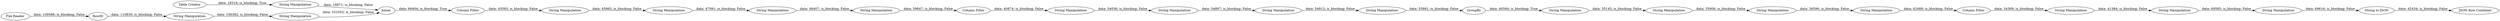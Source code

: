 digraph {
	"5238412494948618989_350" [label="String Manipulation"]
	"5238412494948618989_345" [label="String Manipulation"]
	"5238412494948618989_343" [label="Column Filter"]
	"5238412494948618989_351" [label="String Manipulation"]
	"5238412494948618989_276" [label="String Manipulation"]
	"5238412494948618989_241" [label="String Manipulation"]
	"6463668392531159958_234" [label=Joiner]
	"5238412494948618989_349" [label=GroupBy]
	"6463668392531159958_233" [label=RowID]
	"5238412494948618989_344" [label="String Manipulation"]
	"5238412494948618989_272" [label="String Manipulation"]
	"6463668392531159958_209" [label="Table Creator"]
	"5238412494948618989_240" [label="String Manipulation"]
	"5238412494948618989_348" [label="String Manipulation"]
	"6463668392531159958_342" [label="String to JSON"]
	"6463668392531159958_288" [label="String Manipulation"]
	"5238412494948618989_239" [label="Column Filter"]
	"5238412494948618989_346" [label="String Manipulation"]
	"6463668392531159958_287" [label="String Manipulation"]
	"5238412494948618989_235" [label="Column Filter"]
	"6463668392531159958_223" [label="File Reader"]
	"5238412494948618989_237" [label="String Manipulation"]
	"6463668392531159958_352" [label="JSON Row Combiner"]
	"5238412494948618989_347" [label="String Manipulation"]
	"6463668392531159958_286" [label="String Manipulation"]
	"5238412494948618989_341" [label="String Manipulation"]
	"5238412494948618989_238" [label="String Manipulation"]
	"5238412494948618989_236" [label="String Manipulation"]
	"5238412494948618989_240" -> "5238412494948618989_239" [label="data: 59647; is_blocking: False"]
	"5238412494948618989_349" -> "5238412494948618989_348" [label="data: 40584; is_blocking: True"]
	"5238412494948618989_347" -> "5238412494948618989_346" [label="data: 35906; is_blocking: False"]
	"6463668392531159958_288" -> "6463668392531159958_234" [label="data: 18871; is_blocking: False"]
	"6463668392531159958_233" -> "6463668392531159958_287" [label="data: 110830; is_blocking: False"]
	"5238412494948618989_344" -> "5238412494948618989_341" [label="data: 69585; is_blocking: False"]
	"6463668392531159958_342" -> "6463668392531159958_352" [label="data: 42434; is_blocking: False"]
	"5238412494948618989_237" -> "5238412494948618989_240" [label="data: 48407; is_blocking: False"]
	"5238412494948618989_235" -> "5238412494948618989_236" [label="data: 43593; is_blocking: False"]
	"5238412494948618989_236" -> "5238412494948618989_238" [label="data: 45865; is_blocking: False"]
	"5238412494948618989_343" -> "5238412494948618989_351" [label="data: 34369; is_blocking: False"]
	"5238412494948618989_241" -> "5238412494948618989_272" [label="data: 54036; is_blocking: False"]
	"5238412494948618989_345" -> "5238412494948618989_343" [label="data: 42489; is_blocking: False"]
	"6463668392531159958_287" -> "6463668392531159958_286" [label="data: 106382; is_blocking: False"]
	"6463668392531159958_209" -> "6463668392531159958_288" [label="data: 18319; is_blocking: True"]
	"5238412494948618989_346" -> "5238412494948618989_345" [label="data: 36596; is_blocking: False"]
	"5238412494948618989_276" -> "5238412494948618989_350" [label="data: 54912; is_blocking: False"]
	"6463668392531159958_223" -> "6463668392531159958_233" [label="data: 109566; is_blocking: False"]
	"6463668392531159958_286" -> "6463668392531159958_234" [label="data: 101052; is_blocking: False"]
	"5238412494948618989_238" -> "5238412494948618989_237" [label="data: 47091; is_blocking: False"]
	"5238412494948618989_351" -> "5238412494948618989_344" [label="data: 41384; is_blocking: False"]
	"5238412494948618989_341" -> "6463668392531159958_342" [label="data: 69616; is_blocking: False"]
	"6463668392531159958_234" -> "5238412494948618989_235" [label="data: 66404; is_blocking: True"]
	"5238412494948618989_350" -> "5238412494948618989_349" [label="data: 55881; is_blocking: False"]
	"5238412494948618989_239" -> "5238412494948618989_241" [label="data: 40874; is_blocking: False"]
	"5238412494948618989_272" -> "5238412494948618989_276" [label="data: 54897; is_blocking: False"]
	"5238412494948618989_348" -> "5238412494948618989_347" [label="data: 35145; is_blocking: False"]
	rankdir=LR
}
